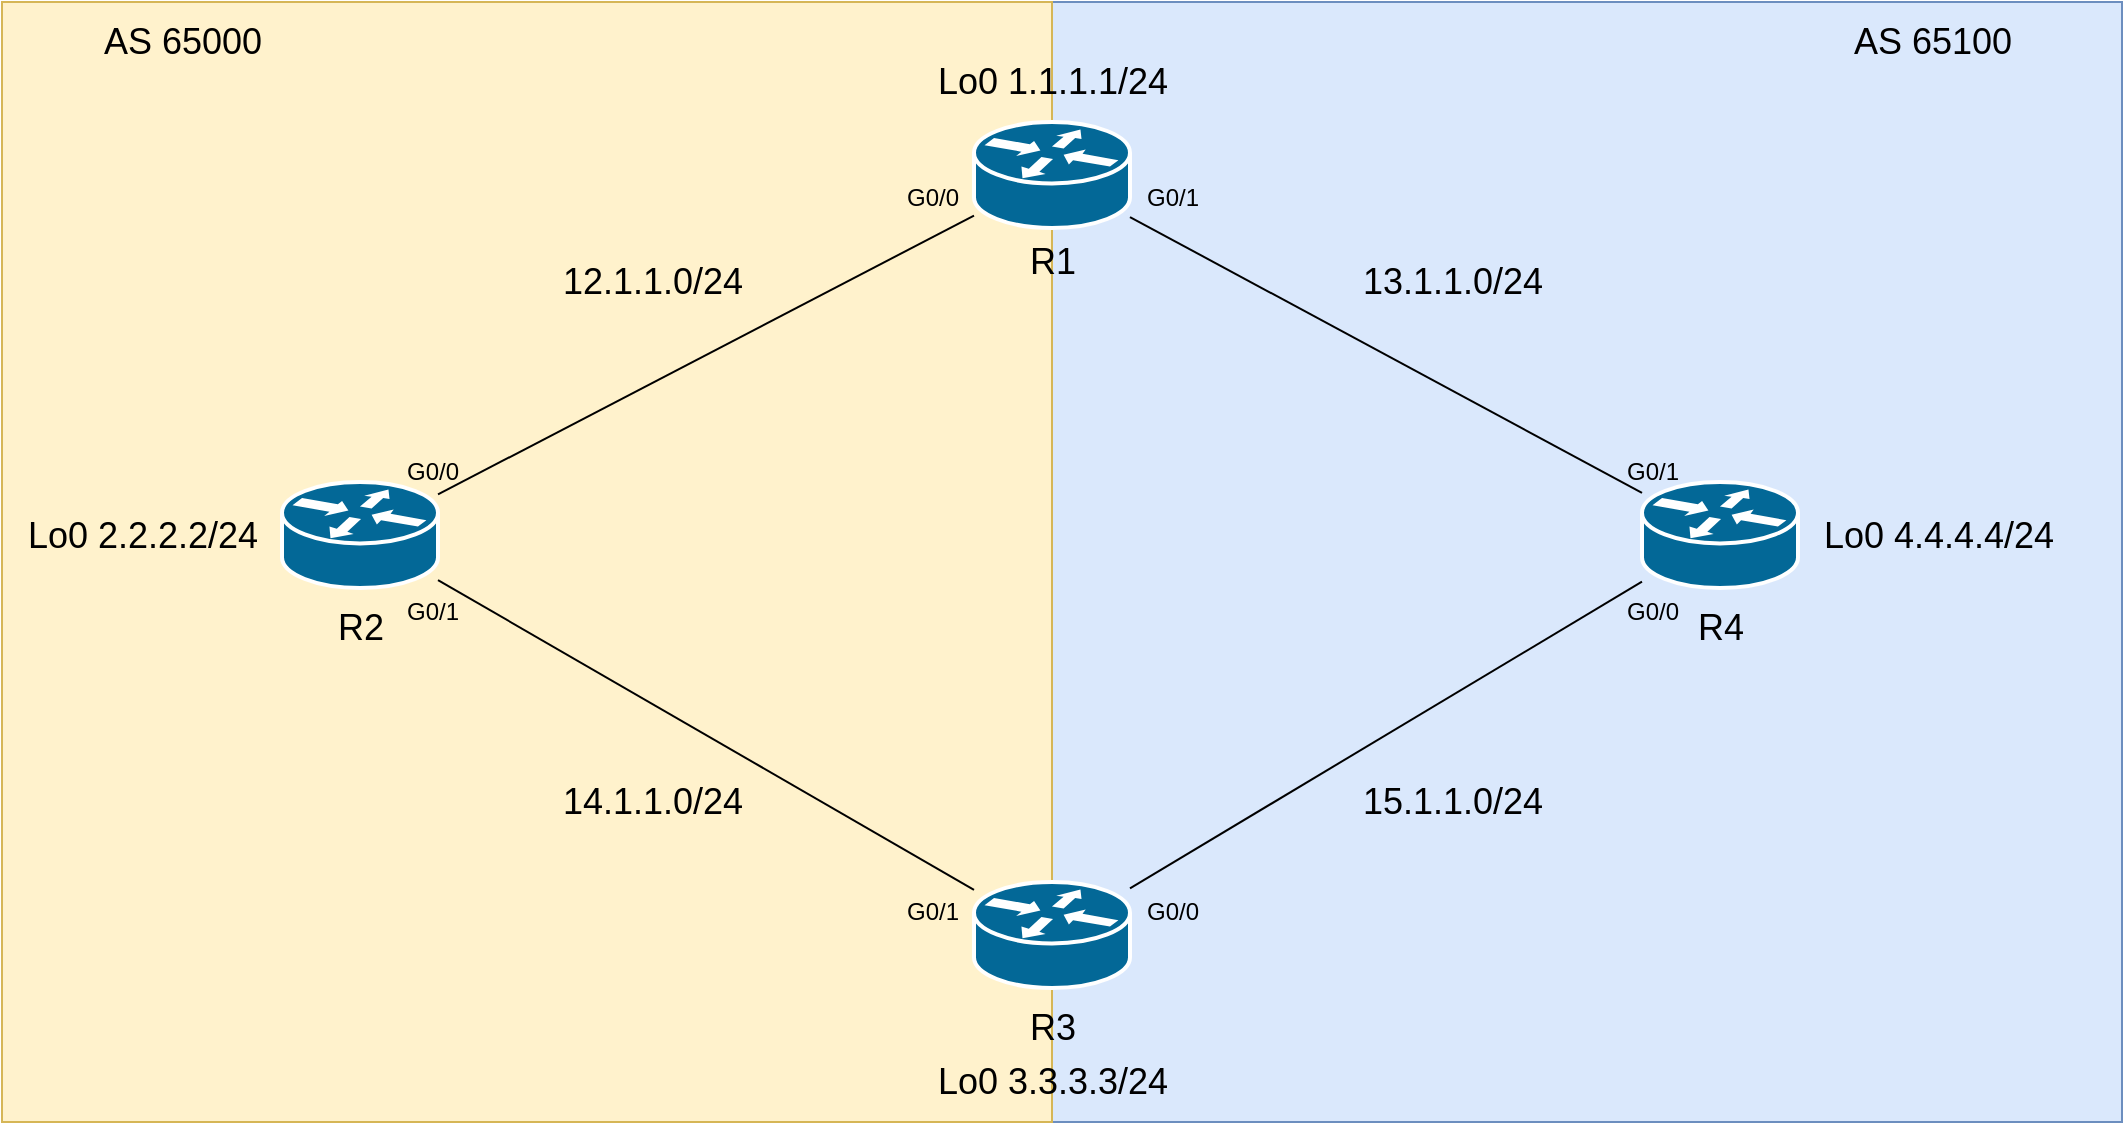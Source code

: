 <mxfile version="21.6.8" type="device">
  <diagram name="Page-1" id="dswinbmoZJCe-oQBwmsy">
    <mxGraphModel dx="2268" dy="820" grid="1" gridSize="10" guides="1" tooltips="1" connect="1" arrows="1" fold="1" page="1" pageScale="1" pageWidth="850" pageHeight="1100" math="0" shadow="0">
      <root>
        <mxCell id="0" />
        <mxCell id="1" parent="0" />
        <mxCell id="jb-HWlL2S7ioLMERJZPH-18" value="" style="rounded=0;whiteSpace=wrap;html=1;fillColor=#dae8fc;strokeColor=#6c8ebf;" vertex="1" parent="1">
          <mxGeometry x="425" y="130" width="535" height="560" as="geometry" />
        </mxCell>
        <mxCell id="jb-HWlL2S7ioLMERJZPH-17" value="" style="rounded=0;whiteSpace=wrap;html=1;fillColor=#fff2cc;strokeColor=#d6b656;" vertex="1" parent="1">
          <mxGeometry x="-100" y="130" width="525" height="560" as="geometry" />
        </mxCell>
        <mxCell id="jb-HWlL2S7ioLMERJZPH-1" value="" style="shape=mxgraph.cisco.routers.router;sketch=0;html=1;pointerEvents=1;dashed=0;fillColor=#036897;strokeColor=#ffffff;strokeWidth=2;verticalLabelPosition=bottom;verticalAlign=top;align=center;outlineConnect=0;" vertex="1" parent="1">
          <mxGeometry x="386" y="570" width="78" height="53" as="geometry" />
        </mxCell>
        <mxCell id="jb-HWlL2S7ioLMERJZPH-2" value="" style="shape=mxgraph.cisco.routers.router;sketch=0;html=1;pointerEvents=1;dashed=0;fillColor=#036897;strokeColor=#ffffff;strokeWidth=2;verticalLabelPosition=bottom;verticalAlign=top;align=center;outlineConnect=0;" vertex="1" parent="1">
          <mxGeometry x="386" y="190" width="78" height="53" as="geometry" />
        </mxCell>
        <mxCell id="jb-HWlL2S7ioLMERJZPH-3" value="" style="shape=mxgraph.cisco.routers.router;sketch=0;html=1;pointerEvents=1;dashed=0;fillColor=#036897;strokeColor=#ffffff;strokeWidth=2;verticalLabelPosition=bottom;verticalAlign=top;align=center;outlineConnect=0;" vertex="1" parent="1">
          <mxGeometry x="720" y="370" width="78" height="53" as="geometry" />
        </mxCell>
        <mxCell id="jb-HWlL2S7ioLMERJZPH-4" value="" style="shape=mxgraph.cisco.routers.router;sketch=0;html=1;pointerEvents=1;dashed=0;fillColor=#036897;strokeColor=#ffffff;strokeWidth=2;verticalLabelPosition=bottom;verticalAlign=top;align=center;outlineConnect=0;" vertex="1" parent="1">
          <mxGeometry x="40" y="370" width="78" height="53" as="geometry" />
        </mxCell>
        <mxCell id="jb-HWlL2S7ioLMERJZPH-5" value="" style="endArrow=none;html=1;rounded=0;" edge="1" parent="1" source="jb-HWlL2S7ioLMERJZPH-4" target="jb-HWlL2S7ioLMERJZPH-2">
          <mxGeometry width="50" height="50" relative="1" as="geometry">
            <mxPoint x="400" y="450" as="sourcePoint" />
            <mxPoint x="450" y="400" as="targetPoint" />
          </mxGeometry>
        </mxCell>
        <mxCell id="jb-HWlL2S7ioLMERJZPH-6" value="" style="endArrow=none;html=1;rounded=0;" edge="1" parent="1" source="jb-HWlL2S7ioLMERJZPH-4" target="jb-HWlL2S7ioLMERJZPH-1">
          <mxGeometry width="50" height="50" relative="1" as="geometry">
            <mxPoint x="400" y="450" as="sourcePoint" />
            <mxPoint x="450" y="400" as="targetPoint" />
          </mxGeometry>
        </mxCell>
        <mxCell id="jb-HWlL2S7ioLMERJZPH-7" value="" style="endArrow=none;html=1;rounded=0;" edge="1" parent="1" source="jb-HWlL2S7ioLMERJZPH-3" target="jb-HWlL2S7ioLMERJZPH-2">
          <mxGeometry width="50" height="50" relative="1" as="geometry">
            <mxPoint x="400" y="450" as="sourcePoint" />
            <mxPoint x="450" y="400" as="targetPoint" />
          </mxGeometry>
        </mxCell>
        <mxCell id="jb-HWlL2S7ioLMERJZPH-8" value="" style="endArrow=none;html=1;rounded=0;" edge="1" parent="1" source="jb-HWlL2S7ioLMERJZPH-3" target="jb-HWlL2S7ioLMERJZPH-1">
          <mxGeometry width="50" height="50" relative="1" as="geometry">
            <mxPoint x="726" y="403" as="sourcePoint" />
            <mxPoint x="474" y="250" as="targetPoint" />
          </mxGeometry>
        </mxCell>
        <mxCell id="jb-HWlL2S7ioLMERJZPH-9" value="&lt;font style=&quot;font-size: 18px;&quot;&gt;12.1.1.0/24&lt;/font&gt;" style="text;html=1;align=center;verticalAlign=middle;resizable=0;points=[];autosize=1;strokeColor=none;fillColor=none;" vertex="1" parent="1">
          <mxGeometry x="170" y="250" width="110" height="40" as="geometry" />
        </mxCell>
        <mxCell id="jb-HWlL2S7ioLMERJZPH-10" value="&lt;font style=&quot;font-size: 18px;&quot;&gt;13.1.1.0/24&lt;/font&gt;" style="text;html=1;align=center;verticalAlign=middle;resizable=0;points=[];autosize=1;strokeColor=none;fillColor=none;" vertex="1" parent="1">
          <mxGeometry x="570" y="250" width="110" height="40" as="geometry" />
        </mxCell>
        <mxCell id="jb-HWlL2S7ioLMERJZPH-11" value="&lt;font style=&quot;font-size: 18px;&quot;&gt;15.1.1.0/24&lt;/font&gt;" style="text;html=1;align=center;verticalAlign=middle;resizable=0;points=[];autosize=1;strokeColor=none;fillColor=none;" vertex="1" parent="1">
          <mxGeometry x="570" y="510" width="110" height="40" as="geometry" />
        </mxCell>
        <mxCell id="jb-HWlL2S7ioLMERJZPH-12" value="&lt;font style=&quot;font-size: 18px;&quot;&gt;14.1.1.0/24&lt;/font&gt;" style="text;html=1;align=center;verticalAlign=middle;resizable=0;points=[];autosize=1;strokeColor=none;fillColor=none;" vertex="1" parent="1">
          <mxGeometry x="170" y="510" width="110" height="40" as="geometry" />
        </mxCell>
        <mxCell id="jb-HWlL2S7ioLMERJZPH-13" value="&lt;font style=&quot;font-size: 18px;&quot;&gt;R1&lt;/font&gt;" style="text;html=1;align=center;verticalAlign=middle;resizable=0;points=[];autosize=1;strokeColor=none;fillColor=none;" vertex="1" parent="1">
          <mxGeometry x="400" y="240" width="50" height="40" as="geometry" />
        </mxCell>
        <mxCell id="jb-HWlL2S7ioLMERJZPH-14" value="&lt;font style=&quot;font-size: 18px;&quot;&gt;R3&lt;/font&gt;" style="text;html=1;align=center;verticalAlign=middle;resizable=0;points=[];autosize=1;strokeColor=none;fillColor=none;" vertex="1" parent="1">
          <mxGeometry x="400" y="623" width="50" height="40" as="geometry" />
        </mxCell>
        <mxCell id="jb-HWlL2S7ioLMERJZPH-15" value="&lt;font style=&quot;font-size: 18px;&quot;&gt;R2&lt;/font&gt;" style="text;html=1;align=center;verticalAlign=middle;resizable=0;points=[];autosize=1;strokeColor=none;fillColor=none;" vertex="1" parent="1">
          <mxGeometry x="54" y="423" width="50" height="40" as="geometry" />
        </mxCell>
        <mxCell id="jb-HWlL2S7ioLMERJZPH-16" value="&lt;font style=&quot;font-size: 18px;&quot;&gt;R4&lt;/font&gt;" style="text;html=1;align=center;verticalAlign=middle;resizable=0;points=[];autosize=1;strokeColor=none;fillColor=none;" vertex="1" parent="1">
          <mxGeometry x="734" y="423" width="50" height="40" as="geometry" />
        </mxCell>
        <mxCell id="jb-HWlL2S7ioLMERJZPH-19" value="&lt;font style=&quot;font-size: 18px;&quot;&gt;AS 65000&lt;/font&gt;" style="text;html=1;align=center;verticalAlign=middle;resizable=0;points=[];autosize=1;strokeColor=none;fillColor=none;" vertex="1" parent="1">
          <mxGeometry x="-60" y="130" width="100" height="40" as="geometry" />
        </mxCell>
        <mxCell id="jb-HWlL2S7ioLMERJZPH-20" value="&lt;font style=&quot;font-size: 18px;&quot;&gt;AS 65100&lt;/font&gt;" style="text;html=1;align=center;verticalAlign=middle;resizable=0;points=[];autosize=1;strokeColor=none;fillColor=none;" vertex="1" parent="1">
          <mxGeometry x="815" y="130" width="100" height="40" as="geometry" />
        </mxCell>
        <mxCell id="jb-HWlL2S7ioLMERJZPH-21" value="G0/0" style="text;html=1;align=center;verticalAlign=middle;resizable=0;points=[];autosize=1;strokeColor=none;fillColor=none;" vertex="1" parent="1">
          <mxGeometry x="340" y="213" width="50" height="30" as="geometry" />
        </mxCell>
        <mxCell id="jb-HWlL2S7ioLMERJZPH-22" value="G0/1" style="text;html=1;align=center;verticalAlign=middle;resizable=0;points=[];autosize=1;strokeColor=none;fillColor=none;" vertex="1" parent="1">
          <mxGeometry x="460" y="213" width="50" height="30" as="geometry" />
        </mxCell>
        <mxCell id="jb-HWlL2S7ioLMERJZPH-23" value="G0/0" style="text;html=1;align=center;verticalAlign=middle;resizable=0;points=[];autosize=1;strokeColor=none;fillColor=none;" vertex="1" parent="1">
          <mxGeometry x="90" y="350" width="50" height="30" as="geometry" />
        </mxCell>
        <mxCell id="jb-HWlL2S7ioLMERJZPH-24" value="G0/1" style="text;html=1;align=center;verticalAlign=middle;resizable=0;points=[];autosize=1;strokeColor=none;fillColor=none;" vertex="1" parent="1">
          <mxGeometry x="90" y="420" width="50" height="30" as="geometry" />
        </mxCell>
        <mxCell id="jb-HWlL2S7ioLMERJZPH-25" value="G0/1" style="text;html=1;align=center;verticalAlign=middle;resizable=0;points=[];autosize=1;strokeColor=none;fillColor=none;" vertex="1" parent="1">
          <mxGeometry x="340" y="570" width="50" height="30" as="geometry" />
        </mxCell>
        <mxCell id="jb-HWlL2S7ioLMERJZPH-26" value="G0/0" style="text;html=1;align=center;verticalAlign=middle;resizable=0;points=[];autosize=1;strokeColor=none;fillColor=none;" vertex="1" parent="1">
          <mxGeometry x="460" y="570" width="50" height="30" as="geometry" />
        </mxCell>
        <mxCell id="jb-HWlL2S7ioLMERJZPH-27" value="G0/1" style="text;html=1;align=center;verticalAlign=middle;resizable=0;points=[];autosize=1;strokeColor=none;fillColor=none;" vertex="1" parent="1">
          <mxGeometry x="700" y="350" width="50" height="30" as="geometry" />
        </mxCell>
        <mxCell id="jb-HWlL2S7ioLMERJZPH-29" value="G0/0" style="text;html=1;align=center;verticalAlign=middle;resizable=0;points=[];autosize=1;strokeColor=none;fillColor=none;" vertex="1" parent="1">
          <mxGeometry x="700" y="420" width="50" height="30" as="geometry" />
        </mxCell>
        <mxCell id="jb-HWlL2S7ioLMERJZPH-30" value="&lt;font style=&quot;font-size: 18px;&quot;&gt;Lo0 2.2.2.2/24&lt;/font&gt;" style="text;html=1;align=center;verticalAlign=middle;resizable=0;points=[];autosize=1;strokeColor=none;fillColor=none;" vertex="1" parent="1">
          <mxGeometry x="-100" y="376.5" width="140" height="40" as="geometry" />
        </mxCell>
        <mxCell id="jb-HWlL2S7ioLMERJZPH-31" value="&lt;font style=&quot;font-size: 18px;&quot;&gt;Lo0 1.1.1.1/24&lt;/font&gt;" style="text;html=1;align=center;verticalAlign=middle;resizable=0;points=[];autosize=1;strokeColor=none;fillColor=none;" vertex="1" parent="1">
          <mxGeometry x="355" y="150" width="140" height="40" as="geometry" />
        </mxCell>
        <mxCell id="jb-HWlL2S7ioLMERJZPH-32" value="&lt;font style=&quot;font-size: 18px;&quot;&gt;Lo0 3.3.3.3/24&lt;/font&gt;" style="text;html=1;align=center;verticalAlign=middle;resizable=0;points=[];autosize=1;strokeColor=none;fillColor=none;" vertex="1" parent="1">
          <mxGeometry x="355" y="650" width="140" height="40" as="geometry" />
        </mxCell>
        <mxCell id="jb-HWlL2S7ioLMERJZPH-33" value="&lt;font style=&quot;font-size: 18px;&quot;&gt;Lo0 4.4.4.4/24&lt;/font&gt;" style="text;html=1;align=center;verticalAlign=middle;resizable=0;points=[];autosize=1;strokeColor=none;fillColor=none;" vertex="1" parent="1">
          <mxGeometry x="798" y="376.5" width="140" height="40" as="geometry" />
        </mxCell>
      </root>
    </mxGraphModel>
  </diagram>
</mxfile>
